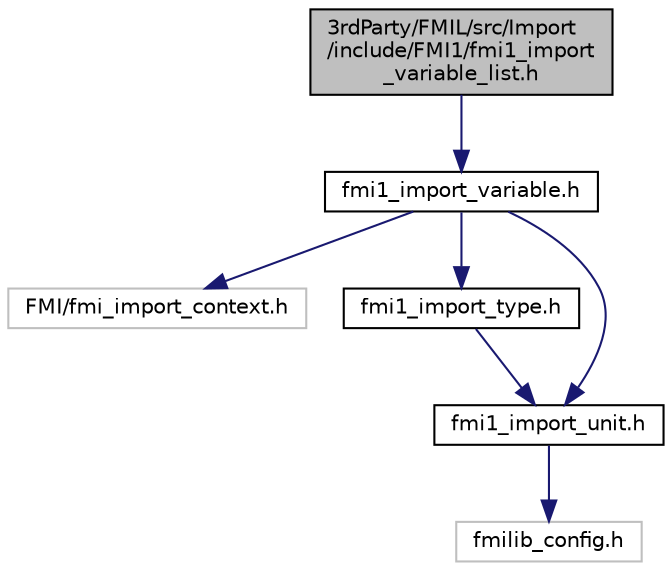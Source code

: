 digraph "3rdParty/FMIL/src/Import/include/FMI1/fmi1_import_variable_list.h"
{
  edge [fontname="Helvetica",fontsize="10",labelfontname="Helvetica",labelfontsize="10"];
  node [fontname="Helvetica",fontsize="10",shape=record];
  Node0 [label="3rdParty/FMIL/src/Import\l/include/FMI1/fmi1_import\l_variable_list.h",height=0.2,width=0.4,color="black", fillcolor="grey75", style="filled", fontcolor="black"];
  Node0 -> Node1 [color="midnightblue",fontsize="10",style="solid",fontname="Helvetica"];
  Node1 [label="fmi1_import_variable.h",height=0.2,width=0.4,color="black", fillcolor="white", style="filled",URL="$df/d70/3rd_party_2_f_m_i_l_2src_2_import_2include_2_f_m_i1_2fmi1__import__variable_8h.html"];
  Node1 -> Node2 [color="midnightblue",fontsize="10",style="solid",fontname="Helvetica"];
  Node2 [label="FMI/fmi_import_context.h",height=0.2,width=0.4,color="grey75", fillcolor="white", style="filled"];
  Node1 -> Node3 [color="midnightblue",fontsize="10",style="solid",fontname="Helvetica"];
  Node3 [label="fmi1_import_type.h",height=0.2,width=0.4,color="black", fillcolor="white", style="filled",URL="$dd/d42/3rd_party_2_f_m_i_l_2src_2_import_2include_2_f_m_i1_2fmi1__import__type_8h.html"];
  Node3 -> Node4 [color="midnightblue",fontsize="10",style="solid",fontname="Helvetica"];
  Node4 [label="fmi1_import_unit.h",height=0.2,width=0.4,color="black", fillcolor="white", style="filled",URL="$d8/d80/3rd_party_2_f_m_i_l_2src_2_import_2include_2_f_m_i1_2fmi1__import__unit_8h.html"];
  Node4 -> Node5 [color="midnightblue",fontsize="10",style="solid",fontname="Helvetica"];
  Node5 [label="fmilib_config.h",height=0.2,width=0.4,color="grey75", fillcolor="white", style="filled"];
  Node1 -> Node4 [color="midnightblue",fontsize="10",style="solid",fontname="Helvetica"];
}
